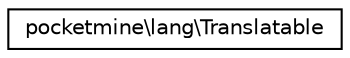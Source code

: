digraph "Graphical Class Hierarchy"
{
 // INTERACTIVE_SVG=YES
 // LATEX_PDF_SIZE
  edge [fontname="Helvetica",fontsize="10",labelfontname="Helvetica",labelfontsize="10"];
  node [fontname="Helvetica",fontsize="10",shape=record];
  rankdir="LR";
  Node0 [label="pocketmine\\lang\\Translatable",height=0.2,width=0.4,color="black", fillcolor="white", style="filled",URL="$da/d80/classpocketmine_1_1lang_1_1_translatable.html",tooltip=" "];
}
